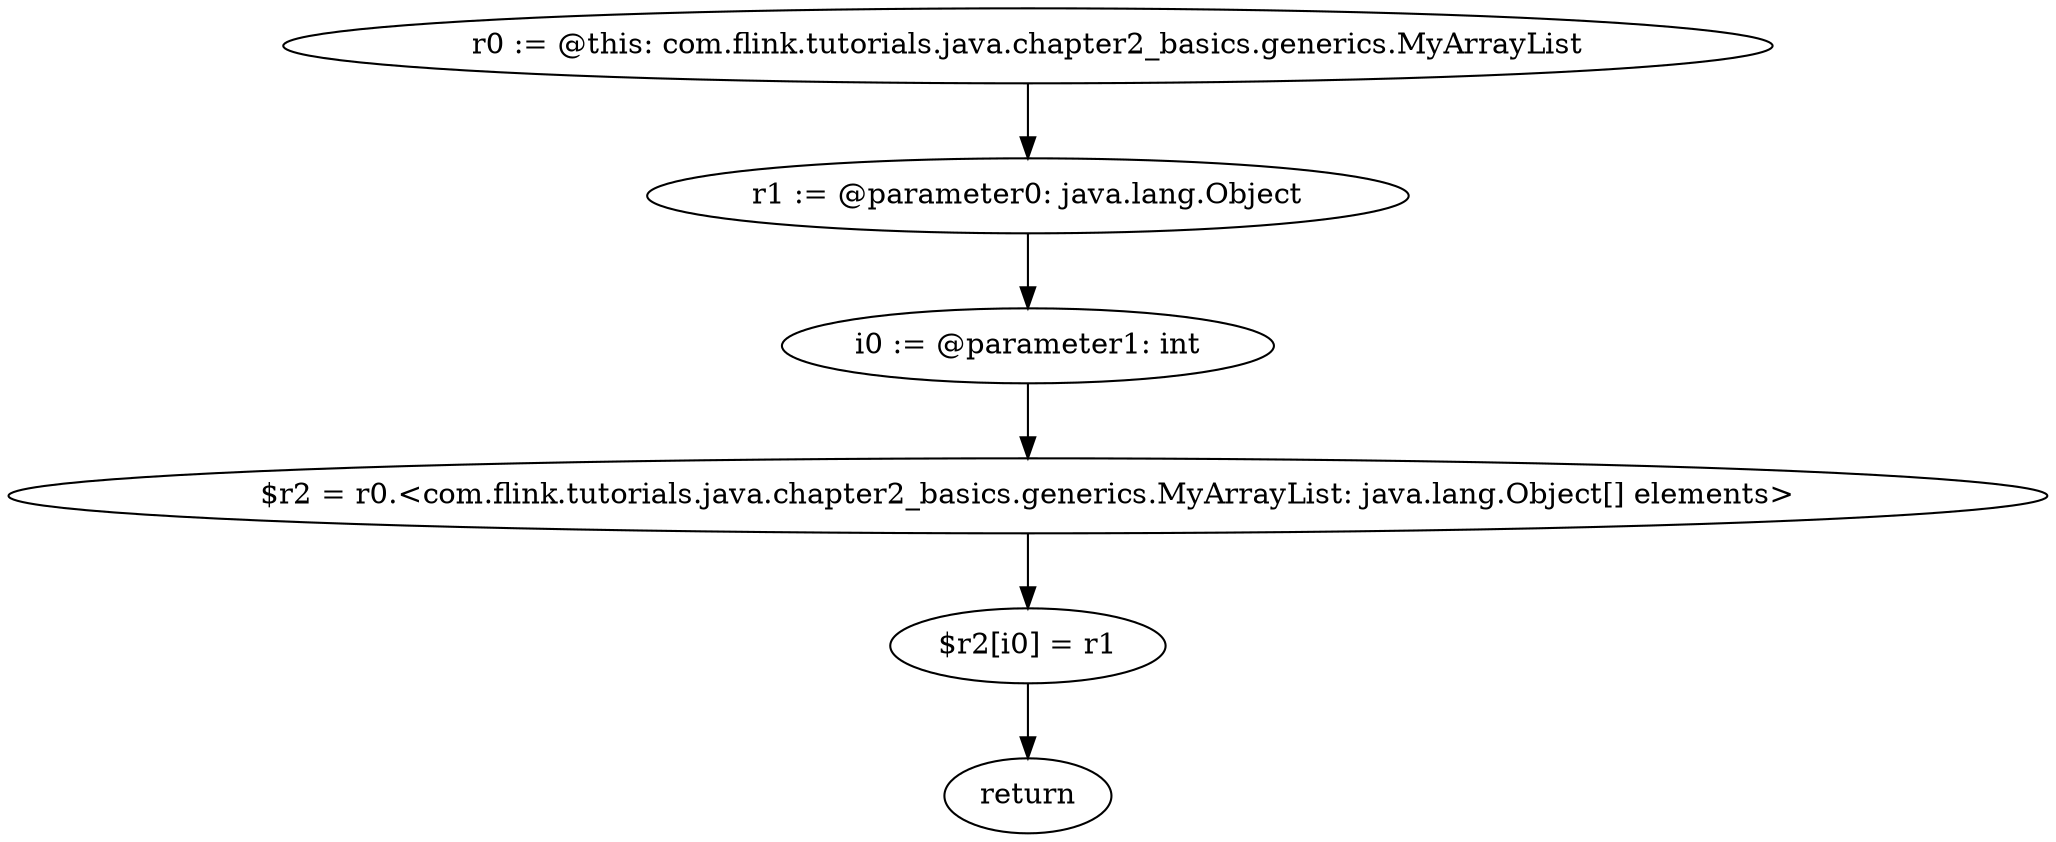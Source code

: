 digraph "unitGraph" {
    "r0 := @this: com.flink.tutorials.java.chapter2_basics.generics.MyArrayList"
    "r1 := @parameter0: java.lang.Object"
    "i0 := @parameter1: int"
    "$r2 = r0.<com.flink.tutorials.java.chapter2_basics.generics.MyArrayList: java.lang.Object[] elements>"
    "$r2[i0] = r1"
    "return"
    "r0 := @this: com.flink.tutorials.java.chapter2_basics.generics.MyArrayList"->"r1 := @parameter0: java.lang.Object";
    "r1 := @parameter0: java.lang.Object"->"i0 := @parameter1: int";
    "i0 := @parameter1: int"->"$r2 = r0.<com.flink.tutorials.java.chapter2_basics.generics.MyArrayList: java.lang.Object[] elements>";
    "$r2 = r0.<com.flink.tutorials.java.chapter2_basics.generics.MyArrayList: java.lang.Object[] elements>"->"$r2[i0] = r1";
    "$r2[i0] = r1"->"return";
}
